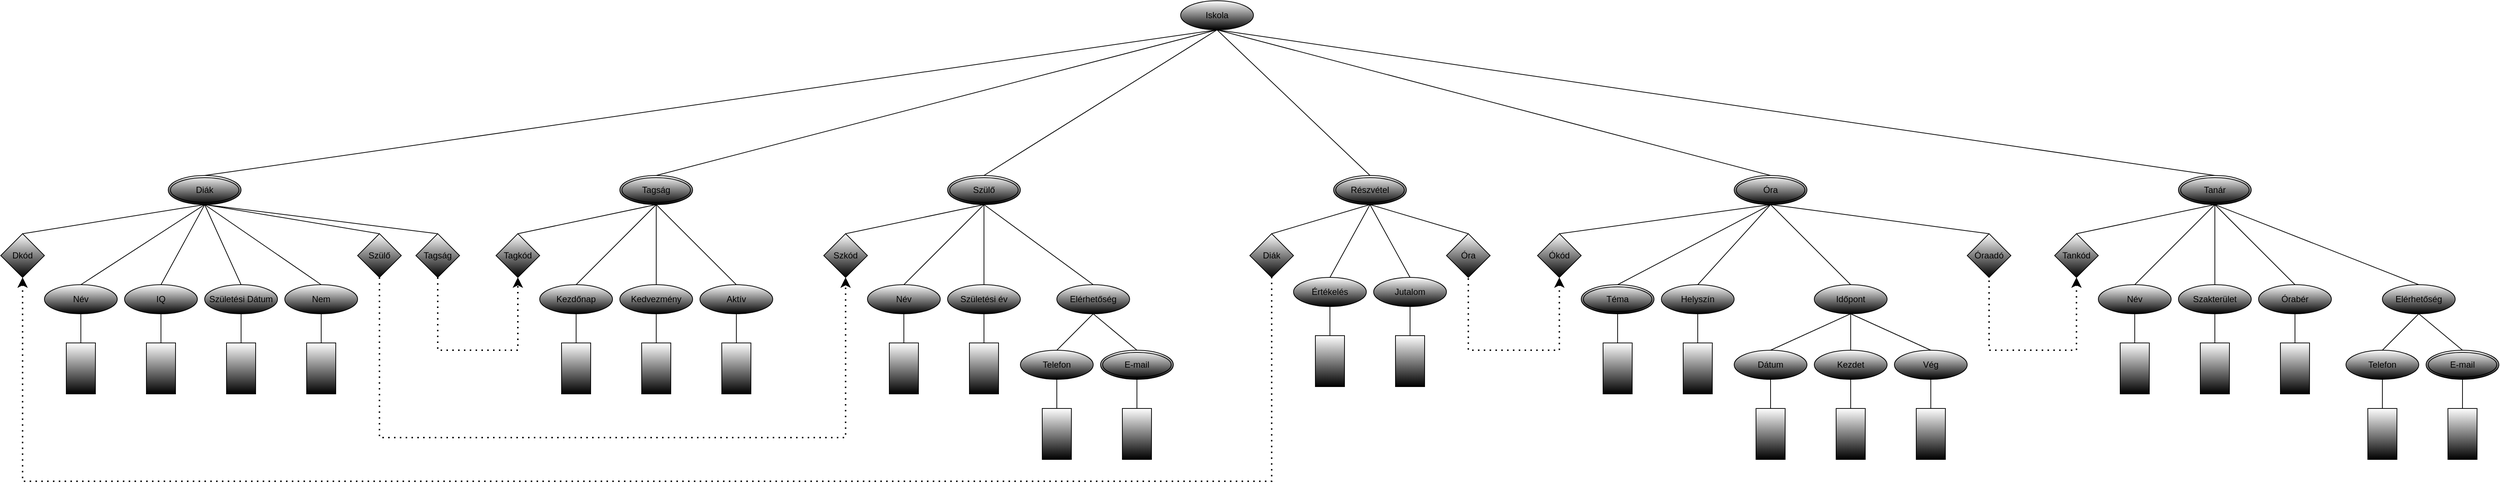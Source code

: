 <mxfile version="24.8.0">
  <diagram name="1 oldal" id="LOsvQQ3vu5w56aW4SLAj">
    <mxGraphModel dx="2209" dy="997" grid="0" gridSize="10" guides="1" tooltips="1" connect="1" arrows="1" fold="1" page="0" pageScale="1" pageWidth="827" pageHeight="1169" math="0" shadow="0">
      <root>
        <mxCell id="0" />
        <mxCell id="1" parent="0" />
        <mxCell id="F5IBupBWkuk1-KCkkSif-1" value="Iskola" style="ellipse;whiteSpace=wrap;html=1;align=center;gradientColor=default;" parent="1" vertex="1">
          <mxGeometry x="710" y="-80" width="100" height="40" as="geometry" />
        </mxCell>
        <mxCell id="F5IBupBWkuk1-KCkkSif-3" value="Diák" style="ellipse;shape=doubleEllipse;margin=3;whiteSpace=wrap;html=1;align=center;gradientColor=default;" parent="1" vertex="1">
          <mxGeometry x="-680" y="160" width="100" height="40" as="geometry" />
        </mxCell>
        <mxCell id="F5IBupBWkuk1-KCkkSif-4" value="Tagság" style="ellipse;shape=doubleEllipse;margin=3;whiteSpace=wrap;html=1;align=center;gradientColor=default;" parent="1" vertex="1">
          <mxGeometry x="-60" y="160" width="100" height="40" as="geometry" />
        </mxCell>
        <mxCell id="F5IBupBWkuk1-KCkkSif-9" value="Dkód" style="shape=rhombus;perimeter=rhombusPerimeter;whiteSpace=wrap;html=1;align=center;gradientColor=default;" parent="1" vertex="1">
          <mxGeometry x="-910" y="240" width="60" height="60" as="geometry" />
        </mxCell>
        <mxCell id="F5IBupBWkuk1-KCkkSif-10" value="Szülő" style="shape=rhombus;perimeter=rhombusPerimeter;whiteSpace=wrap;html=1;align=center;gradientColor=default;" parent="1" vertex="1">
          <mxGeometry x="-420" y="240" width="60" height="60" as="geometry" />
        </mxCell>
        <mxCell id="F5IBupBWkuk1-KCkkSif-11" value="Tagság" style="shape=rhombus;perimeter=rhombusPerimeter;whiteSpace=wrap;html=1;align=center;gradientColor=default;" parent="1" vertex="1">
          <mxGeometry x="-340" y="240" width="60" height="60" as="geometry" />
        </mxCell>
        <mxCell id="F5IBupBWkuk1-KCkkSif-12" value="Név" style="ellipse;whiteSpace=wrap;html=1;align=center;gradientColor=default;" parent="1" vertex="1">
          <mxGeometry x="-850" y="310" width="100" height="40" as="geometry" />
        </mxCell>
        <mxCell id="F5IBupBWkuk1-KCkkSif-13" value="IQ" style="ellipse;whiteSpace=wrap;html=1;align=center;gradientColor=default;" parent="1" vertex="1">
          <mxGeometry x="-740" y="310" width="100" height="40" as="geometry" />
        </mxCell>
        <mxCell id="F5IBupBWkuk1-KCkkSif-14" value="Születési Dátum" style="ellipse;whiteSpace=wrap;html=1;align=center;gradientColor=default;" parent="1" vertex="1">
          <mxGeometry x="-630" y="310" width="100" height="40" as="geometry" />
        </mxCell>
        <mxCell id="F5IBupBWkuk1-KCkkSif-15" value="Nem" style="ellipse;whiteSpace=wrap;html=1;align=center;gradientColor=default;" parent="1" vertex="1">
          <mxGeometry x="-520" y="310" width="100" height="40" as="geometry" />
        </mxCell>
        <mxCell id="F5IBupBWkuk1-KCkkSif-16" value="" style="rounded=0;whiteSpace=wrap;html=1;gradientColor=default;" parent="1" vertex="1">
          <mxGeometry x="-820" y="390" width="40" height="70" as="geometry" />
        </mxCell>
        <mxCell id="F5IBupBWkuk1-KCkkSif-17" value="" style="rounded=0;whiteSpace=wrap;html=1;gradientColor=default;" parent="1" vertex="1">
          <mxGeometry x="-710" y="390" width="40" height="70" as="geometry" />
        </mxCell>
        <mxCell id="F5IBupBWkuk1-KCkkSif-18" value="" style="rounded=0;whiteSpace=wrap;html=1;gradientColor=default;" parent="1" vertex="1">
          <mxGeometry x="-600" y="390" width="40" height="70" as="geometry" />
        </mxCell>
        <mxCell id="F5IBupBWkuk1-KCkkSif-19" value="" style="rounded=0;whiteSpace=wrap;html=1;gradientColor=default;" parent="1" vertex="1">
          <mxGeometry x="-490" y="390" width="40" height="70" as="geometry" />
        </mxCell>
        <mxCell id="F5IBupBWkuk1-KCkkSif-20" value="" style="endArrow=none;html=1;rounded=0;fontSize=12;startSize=8;endSize=8;curved=1;entryX=0.5;entryY=0;entryDx=0;entryDy=0;exitX=0.5;exitY=1;exitDx=0;exitDy=0;" parent="1" source="F5IBupBWkuk1-KCkkSif-3" target="F5IBupBWkuk1-KCkkSif-9" edge="1">
          <mxGeometry width="50" height="50" relative="1" as="geometry">
            <mxPoint x="-550" y="280" as="sourcePoint" />
            <mxPoint x="-500" y="230" as="targetPoint" />
          </mxGeometry>
        </mxCell>
        <mxCell id="F5IBupBWkuk1-KCkkSif-21" value="" style="endArrow=none;html=1;rounded=0;fontSize=12;startSize=8;endSize=8;curved=1;entryX=0.5;entryY=1;entryDx=0;entryDy=0;exitX=0.5;exitY=0;exitDx=0;exitDy=0;" parent="1" source="F5IBupBWkuk1-KCkkSif-12" target="F5IBupBWkuk1-KCkkSif-3" edge="1">
          <mxGeometry width="50" height="50" relative="1" as="geometry">
            <mxPoint x="-590" y="270" as="sourcePoint" />
            <mxPoint x="-540" y="220" as="targetPoint" />
          </mxGeometry>
        </mxCell>
        <mxCell id="F5IBupBWkuk1-KCkkSif-22" value="" style="endArrow=none;html=1;rounded=0;fontSize=12;startSize=8;endSize=8;curved=1;entryX=0.5;entryY=1;entryDx=0;entryDy=0;exitX=0.5;exitY=0;exitDx=0;exitDy=0;" parent="1" source="F5IBupBWkuk1-KCkkSif-13" target="F5IBupBWkuk1-KCkkSif-3" edge="1">
          <mxGeometry width="50" height="50" relative="1" as="geometry">
            <mxPoint x="-590" y="270" as="sourcePoint" />
            <mxPoint x="-540" y="220" as="targetPoint" />
          </mxGeometry>
        </mxCell>
        <mxCell id="F5IBupBWkuk1-KCkkSif-23" value="" style="endArrow=none;html=1;rounded=0;fontSize=12;startSize=8;endSize=8;curved=1;exitX=0.5;exitY=0;exitDx=0;exitDy=0;entryX=0.5;entryY=1;entryDx=0;entryDy=0;" parent="1" source="F5IBupBWkuk1-KCkkSif-14" target="F5IBupBWkuk1-KCkkSif-3" edge="1">
          <mxGeometry width="50" height="50" relative="1" as="geometry">
            <mxPoint x="-590" y="270" as="sourcePoint" />
            <mxPoint x="-640" y="200" as="targetPoint" />
          </mxGeometry>
        </mxCell>
        <mxCell id="F5IBupBWkuk1-KCkkSif-24" value="" style="endArrow=none;html=1;rounded=0;fontSize=12;startSize=8;endSize=8;curved=1;exitX=0.5;exitY=0;exitDx=0;exitDy=0;entryX=0.5;entryY=1;entryDx=0;entryDy=0;" parent="1" source="F5IBupBWkuk1-KCkkSif-15" target="F5IBupBWkuk1-KCkkSif-3" edge="1">
          <mxGeometry width="50" height="50" relative="1" as="geometry">
            <mxPoint x="-590" y="270" as="sourcePoint" />
            <mxPoint x="-640" y="200" as="targetPoint" />
          </mxGeometry>
        </mxCell>
        <mxCell id="F5IBupBWkuk1-KCkkSif-25" value="" style="endArrow=none;html=1;rounded=0;fontSize=12;startSize=8;endSize=8;curved=1;exitX=0.5;exitY=0;exitDx=0;exitDy=0;entryX=0.5;entryY=1;entryDx=0;entryDy=0;" parent="1" source="F5IBupBWkuk1-KCkkSif-10" target="F5IBupBWkuk1-KCkkSif-3" edge="1">
          <mxGeometry width="50" height="50" relative="1" as="geometry">
            <mxPoint x="-590" y="270" as="sourcePoint" />
            <mxPoint x="-640" y="200" as="targetPoint" />
          </mxGeometry>
        </mxCell>
        <mxCell id="F5IBupBWkuk1-KCkkSif-26" value="" style="endArrow=none;html=1;rounded=0;fontSize=12;startSize=8;endSize=8;curved=1;exitX=0.5;exitY=0;exitDx=0;exitDy=0;entryX=0.5;entryY=1;entryDx=0;entryDy=0;" parent="1" source="F5IBupBWkuk1-KCkkSif-11" target="F5IBupBWkuk1-KCkkSif-3" edge="1">
          <mxGeometry width="50" height="50" relative="1" as="geometry">
            <mxPoint x="-590" y="270" as="sourcePoint" />
            <mxPoint x="-640" y="200" as="targetPoint" />
          </mxGeometry>
        </mxCell>
        <mxCell id="F5IBupBWkuk1-KCkkSif-27" value="" style="endArrow=none;html=1;rounded=0;fontSize=12;startSize=8;endSize=8;curved=1;entryX=0.5;entryY=1;entryDx=0;entryDy=0;exitX=0.5;exitY=0;exitDx=0;exitDy=0;" parent="1" source="F5IBupBWkuk1-KCkkSif-16" target="F5IBupBWkuk1-KCkkSif-12" edge="1">
          <mxGeometry width="50" height="50" relative="1" as="geometry">
            <mxPoint x="-660" y="320" as="sourcePoint" />
            <mxPoint x="-610" y="270" as="targetPoint" />
          </mxGeometry>
        </mxCell>
        <mxCell id="F5IBupBWkuk1-KCkkSif-28" value="" style="endArrow=none;html=1;rounded=0;fontSize=12;startSize=8;endSize=8;curved=1;entryX=0.5;entryY=1;entryDx=0;entryDy=0;exitX=0.5;exitY=0;exitDx=0;exitDy=0;" parent="1" source="F5IBupBWkuk1-KCkkSif-17" target="F5IBupBWkuk1-KCkkSif-13" edge="1">
          <mxGeometry width="50" height="50" relative="1" as="geometry">
            <mxPoint x="-660" y="320" as="sourcePoint" />
            <mxPoint x="-610" y="270" as="targetPoint" />
          </mxGeometry>
        </mxCell>
        <mxCell id="F5IBupBWkuk1-KCkkSif-29" value="" style="endArrow=none;html=1;rounded=0;fontSize=12;startSize=8;endSize=8;curved=1;exitX=0.5;exitY=1;exitDx=0;exitDy=0;entryX=0.5;entryY=0;entryDx=0;entryDy=0;" parent="1" source="F5IBupBWkuk1-KCkkSif-14" target="F5IBupBWkuk1-KCkkSif-18" edge="1">
          <mxGeometry width="50" height="50" relative="1" as="geometry">
            <mxPoint x="-660" y="320" as="sourcePoint" />
            <mxPoint x="-610" y="270" as="targetPoint" />
          </mxGeometry>
        </mxCell>
        <mxCell id="F5IBupBWkuk1-KCkkSif-30" value="" style="endArrow=none;html=1;rounded=0;fontSize=12;startSize=8;endSize=8;curved=1;entryX=0.5;entryY=1;entryDx=0;entryDy=0;exitX=0.5;exitY=0;exitDx=0;exitDy=0;" parent="1" source="F5IBupBWkuk1-KCkkSif-19" target="F5IBupBWkuk1-KCkkSif-15" edge="1">
          <mxGeometry width="50" height="50" relative="1" as="geometry">
            <mxPoint x="-660" y="320" as="sourcePoint" />
            <mxPoint x="-610" y="270" as="targetPoint" />
          </mxGeometry>
        </mxCell>
        <mxCell id="F5IBupBWkuk1-KCkkSif-31" value="" style="endArrow=none;html=1;rounded=0;fontSize=12;startSize=8;endSize=8;curved=1;entryX=0.5;entryY=0;entryDx=0;entryDy=0;exitX=0.5;exitY=1;exitDx=0;exitDy=0;" parent="1" source="F5IBupBWkuk1-KCkkSif-1" target="F5IBupBWkuk1-KCkkSif-3" edge="1">
          <mxGeometry width="50" height="50" relative="1" as="geometry">
            <mxPoint x="-90" y="190" as="sourcePoint" />
            <mxPoint x="-40" y="140" as="targetPoint" />
          </mxGeometry>
        </mxCell>
        <mxCell id="F5IBupBWkuk1-KCkkSif-32" value="" style="endArrow=none;html=1;rounded=0;fontSize=12;startSize=8;endSize=8;curved=1;entryX=0.5;entryY=0;entryDx=0;entryDy=0;exitX=0.5;exitY=1;exitDx=0;exitDy=0;" parent="1" source="F5IBupBWkuk1-KCkkSif-1" target="F5IBupBWkuk1-KCkkSif-4" edge="1">
          <mxGeometry width="50" height="50" relative="1" as="geometry">
            <mxPoint x="230" y="120" as="sourcePoint" />
            <mxPoint x="280" y="70" as="targetPoint" />
          </mxGeometry>
        </mxCell>
        <mxCell id="F5IBupBWkuk1-KCkkSif-33" value="" style="endArrow=none;html=1;rounded=0;fontSize=12;startSize=8;endSize=8;curved=1;entryX=0.5;entryY=1;entryDx=0;entryDy=0;exitX=0.5;exitY=0;exitDx=0;exitDy=0;" parent="1" source="F5IBupBWkuk1-KCkkSif-56" target="F5IBupBWkuk1-KCkkSif-1" edge="1">
          <mxGeometry width="50" height="50" relative="1" as="geometry">
            <mxPoint x="450" y="110" as="sourcePoint" />
            <mxPoint x="390" y="30" as="targetPoint" />
          </mxGeometry>
        </mxCell>
        <mxCell id="F5IBupBWkuk1-KCkkSif-34" value="" style="endArrow=none;html=1;rounded=0;fontSize=12;startSize=8;endSize=8;curved=1;entryX=0.5;entryY=1;entryDx=0;entryDy=0;exitX=0.5;exitY=0;exitDx=0;exitDy=0;" parent="1" source="F5IBupBWkuk1-KCkkSif-81" target="F5IBupBWkuk1-KCkkSif-1" edge="1">
          <mxGeometry width="50" height="50" relative="1" as="geometry">
            <mxPoint x="860.0" as="sourcePoint" />
            <mxPoint x="390" y="30" as="targetPoint" />
          </mxGeometry>
        </mxCell>
        <mxCell id="F5IBupBWkuk1-KCkkSif-35" value="" style="endArrow=none;html=1;rounded=0;fontSize=12;startSize=8;endSize=8;curved=1;entryX=0.5;entryY=1;entryDx=0;entryDy=0;exitX=0.5;exitY=0;exitDx=0;exitDy=0;" parent="1" source="F5IBupBWkuk1-KCkkSif-99" target="F5IBupBWkuk1-KCkkSif-1" edge="1">
          <mxGeometry width="50" height="50" relative="1" as="geometry">
            <mxPoint x="1010" y="40" as="sourcePoint" />
            <mxPoint x="390" y="30" as="targetPoint" />
          </mxGeometry>
        </mxCell>
        <mxCell id="F5IBupBWkuk1-KCkkSif-36" value="" style="endArrow=none;html=1;rounded=0;fontSize=12;startSize=8;endSize=8;curved=1;exitX=0.5;exitY=0;exitDx=0;exitDy=0;entryX=0.5;entryY=1;entryDx=0;entryDy=0;" parent="1" source="F5IBupBWkuk1-KCkkSif-129" target="F5IBupBWkuk1-KCkkSif-1" edge="1">
          <mxGeometry width="50" height="50" relative="1" as="geometry">
            <mxPoint x="2040" y="50" as="sourcePoint" />
            <mxPoint x="250" y="30" as="targetPoint" />
          </mxGeometry>
        </mxCell>
        <mxCell id="F5IBupBWkuk1-KCkkSif-37" value="Tagkód" style="shape=rhombus;perimeter=rhombusPerimeter;whiteSpace=wrap;html=1;align=center;gradientColor=default;" parent="1" vertex="1">
          <mxGeometry x="-230" y="240" width="60" height="60" as="geometry" />
        </mxCell>
        <mxCell id="F5IBupBWkuk1-KCkkSif-39" value="Kezdőnap" style="ellipse;whiteSpace=wrap;html=1;align=center;gradientColor=default;" parent="1" vertex="1">
          <mxGeometry x="-170" y="310" width="100" height="40" as="geometry" />
        </mxCell>
        <mxCell id="F5IBupBWkuk1-KCkkSif-40" value="Kedvezmény" style="ellipse;whiteSpace=wrap;html=1;align=center;gradientColor=default;" parent="1" vertex="1">
          <mxGeometry x="-60" y="310" width="100" height="40" as="geometry" />
        </mxCell>
        <mxCell id="F5IBupBWkuk1-KCkkSif-41" value="Aktív" style="ellipse;whiteSpace=wrap;html=1;align=center;gradientColor=default;" parent="1" vertex="1">
          <mxGeometry x="50" y="310" width="100" height="40" as="geometry" />
        </mxCell>
        <mxCell id="F5IBupBWkuk1-KCkkSif-43" value="" style="rounded=0;whiteSpace=wrap;html=1;gradientColor=default;" parent="1" vertex="1">
          <mxGeometry x="-140" y="390" width="40" height="70" as="geometry" />
        </mxCell>
        <mxCell id="F5IBupBWkuk1-KCkkSif-44" value="" style="rounded=0;whiteSpace=wrap;html=1;gradientColor=default;" parent="1" vertex="1">
          <mxGeometry x="-30" y="390" width="40" height="70" as="geometry" />
        </mxCell>
        <mxCell id="F5IBupBWkuk1-KCkkSif-45" value="" style="rounded=0;whiteSpace=wrap;html=1;gradientColor=default;" parent="1" vertex="1">
          <mxGeometry x="80" y="390" width="40" height="70" as="geometry" />
        </mxCell>
        <mxCell id="F5IBupBWkuk1-KCkkSif-47" value="" style="endArrow=none;html=1;rounded=0;fontSize=12;startSize=8;endSize=8;curved=1;entryX=0.5;entryY=1;entryDx=0;entryDy=0;exitX=0.5;exitY=0;exitDx=0;exitDy=0;" parent="1" source="F5IBupBWkuk1-KCkkSif-43" target="F5IBupBWkuk1-KCkkSif-39" edge="1">
          <mxGeometry width="50" height="50" relative="1" as="geometry">
            <mxPoint x="20" y="320" as="sourcePoint" />
            <mxPoint x="70" y="270" as="targetPoint" />
          </mxGeometry>
        </mxCell>
        <mxCell id="F5IBupBWkuk1-KCkkSif-48" value="" style="endArrow=none;html=1;rounded=0;fontSize=12;startSize=8;endSize=8;curved=1;entryX=0.5;entryY=1;entryDx=0;entryDy=0;exitX=0.5;exitY=0;exitDx=0;exitDy=0;" parent="1" source="F5IBupBWkuk1-KCkkSif-44" target="F5IBupBWkuk1-KCkkSif-40" edge="1">
          <mxGeometry width="50" height="50" relative="1" as="geometry">
            <mxPoint x="20" y="320" as="sourcePoint" />
            <mxPoint x="70" y="270" as="targetPoint" />
          </mxGeometry>
        </mxCell>
        <mxCell id="F5IBupBWkuk1-KCkkSif-49" value="" style="endArrow=none;html=1;rounded=0;fontSize=12;startSize=8;endSize=8;curved=1;exitX=0.5;exitY=1;exitDx=0;exitDy=0;entryX=0.5;entryY=0;entryDx=0;entryDy=0;" parent="1" source="F5IBupBWkuk1-KCkkSif-41" target="F5IBupBWkuk1-KCkkSif-45" edge="1">
          <mxGeometry width="50" height="50" relative="1" as="geometry">
            <mxPoint x="20" y="320" as="sourcePoint" />
            <mxPoint x="70" y="270" as="targetPoint" />
          </mxGeometry>
        </mxCell>
        <mxCell id="F5IBupBWkuk1-KCkkSif-51" value="" style="endArrow=none;html=1;rounded=0;fontSize=12;startSize=8;endSize=8;curved=1;entryX=0.5;entryY=0;entryDx=0;entryDy=0;exitX=0.5;exitY=1;exitDx=0;exitDy=0;" parent="1" source="F5IBupBWkuk1-KCkkSif-4" target="F5IBupBWkuk1-KCkkSif-37" edge="1">
          <mxGeometry width="50" height="50" relative="1" as="geometry">
            <mxPoint x="-165" y="290" as="sourcePoint" />
            <mxPoint x="-115" y="240" as="targetPoint" />
          </mxGeometry>
        </mxCell>
        <mxCell id="F5IBupBWkuk1-KCkkSif-52" value="" style="endArrow=none;html=1;rounded=0;fontSize=12;startSize=8;endSize=8;curved=1;entryX=0.5;entryY=1;entryDx=0;entryDy=0;exitX=0.5;exitY=0;exitDx=0;exitDy=0;" parent="1" source="F5IBupBWkuk1-KCkkSif-39" target="F5IBupBWkuk1-KCkkSif-4" edge="1">
          <mxGeometry width="50" height="50" relative="1" as="geometry">
            <mxPoint x="-165" y="290" as="sourcePoint" />
            <mxPoint x="-115" y="240" as="targetPoint" />
          </mxGeometry>
        </mxCell>
        <mxCell id="F5IBupBWkuk1-KCkkSif-53" value="" style="endArrow=none;html=1;rounded=0;fontSize=12;startSize=8;endSize=8;curved=1;entryX=0.5;entryY=1;entryDx=0;entryDy=0;exitX=0.5;exitY=0;exitDx=0;exitDy=0;" parent="1" source="F5IBupBWkuk1-KCkkSif-40" target="F5IBupBWkuk1-KCkkSif-4" edge="1">
          <mxGeometry width="50" height="50" relative="1" as="geometry">
            <mxPoint x="-165" y="290" as="sourcePoint" />
            <mxPoint x="-115" y="240" as="targetPoint" />
          </mxGeometry>
        </mxCell>
        <mxCell id="F5IBupBWkuk1-KCkkSif-54" value="" style="endArrow=none;html=1;rounded=0;fontSize=12;startSize=8;endSize=8;curved=1;entryX=0.5;entryY=1;entryDx=0;entryDy=0;exitX=0.5;exitY=0;exitDx=0;exitDy=0;" parent="1" source="F5IBupBWkuk1-KCkkSif-41" target="F5IBupBWkuk1-KCkkSif-4" edge="1">
          <mxGeometry width="50" height="50" relative="1" as="geometry">
            <mxPoint x="-165" y="290" as="sourcePoint" />
            <mxPoint x="-115" y="240" as="targetPoint" />
          </mxGeometry>
        </mxCell>
        <mxCell id="F5IBupBWkuk1-KCkkSif-55" value="" style="endArrow=classic;dashed=1;html=1;dashPattern=1 3;strokeWidth=2;rounded=0;fontSize=12;startSize=8;endSize=8;exitX=0.5;exitY=1;exitDx=0;exitDy=0;entryX=0.5;entryY=1;entryDx=0;entryDy=0;edgeStyle=elbowEdgeStyle;elbow=vertical;endFill=1;" parent="1" source="F5IBupBWkuk1-KCkkSif-11" target="F5IBupBWkuk1-KCkkSif-37" edge="1">
          <mxGeometry width="50" height="50" relative="1" as="geometry">
            <mxPoint x="-270" y="310" as="sourcePoint" />
            <mxPoint x="-220" y="260" as="targetPoint" />
            <Array as="points">
              <mxPoint x="-250" y="400" />
            </Array>
          </mxGeometry>
        </mxCell>
        <mxCell id="F5IBupBWkuk1-KCkkSif-56" value="Szülő" style="ellipse;shape=doubleEllipse;margin=3;whiteSpace=wrap;html=1;align=center;gradientColor=default;" parent="1" vertex="1">
          <mxGeometry x="390" y="160" width="100" height="40" as="geometry" />
        </mxCell>
        <mxCell id="F5IBupBWkuk1-KCkkSif-57" value="Szkód" style="shape=rhombus;perimeter=rhombusPerimeter;whiteSpace=wrap;html=1;align=center;gradientColor=default;" parent="1" vertex="1">
          <mxGeometry x="220" y="240" width="60" height="60" as="geometry" />
        </mxCell>
        <mxCell id="F5IBupBWkuk1-KCkkSif-58" value="Név" style="ellipse;whiteSpace=wrap;html=1;align=center;gradientColor=default;" parent="1" vertex="1">
          <mxGeometry x="280" y="310" width="100" height="40" as="geometry" />
        </mxCell>
        <mxCell id="F5IBupBWkuk1-KCkkSif-59" value="Születési év" style="ellipse;whiteSpace=wrap;html=1;align=center;gradientColor=default;" parent="1" vertex="1">
          <mxGeometry x="390" y="310" width="100" height="40" as="geometry" />
        </mxCell>
        <mxCell id="F5IBupBWkuk1-KCkkSif-60" value="Elérhetőség" style="ellipse;whiteSpace=wrap;html=1;align=center;gradientColor=default;" parent="1" vertex="1">
          <mxGeometry x="540" y="310" width="100" height="40" as="geometry" />
        </mxCell>
        <mxCell id="F5IBupBWkuk1-KCkkSif-61" value="" style="rounded=0;whiteSpace=wrap;html=1;gradientColor=default;" parent="1" vertex="1">
          <mxGeometry x="310" y="390" width="40" height="70" as="geometry" />
        </mxCell>
        <mxCell id="F5IBupBWkuk1-KCkkSif-62" value="" style="rounded=0;whiteSpace=wrap;html=1;gradientColor=default;" parent="1" vertex="1">
          <mxGeometry x="420" y="390" width="40" height="70" as="geometry" />
        </mxCell>
        <mxCell id="F5IBupBWkuk1-KCkkSif-64" value="" style="endArrow=none;html=1;rounded=0;fontSize=12;startSize=8;endSize=8;curved=1;entryX=0.5;entryY=1;entryDx=0;entryDy=0;exitX=0.5;exitY=0;exitDx=0;exitDy=0;" parent="1" source="F5IBupBWkuk1-KCkkSif-61" target="F5IBupBWkuk1-KCkkSif-58" edge="1">
          <mxGeometry width="50" height="50" relative="1" as="geometry">
            <mxPoint x="470" y="320" as="sourcePoint" />
            <mxPoint x="520" y="270" as="targetPoint" />
          </mxGeometry>
        </mxCell>
        <mxCell id="F5IBupBWkuk1-KCkkSif-65" value="" style="endArrow=none;html=1;rounded=0;fontSize=12;startSize=8;endSize=8;curved=1;entryX=0.5;entryY=1;entryDx=0;entryDy=0;exitX=0.5;exitY=0;exitDx=0;exitDy=0;" parent="1" source="F5IBupBWkuk1-KCkkSif-62" target="F5IBupBWkuk1-KCkkSif-59" edge="1">
          <mxGeometry width="50" height="50" relative="1" as="geometry">
            <mxPoint x="470" y="320" as="sourcePoint" />
            <mxPoint x="520" y="270" as="targetPoint" />
          </mxGeometry>
        </mxCell>
        <mxCell id="F5IBupBWkuk1-KCkkSif-66" value="" style="endArrow=none;html=1;rounded=0;fontSize=12;startSize=8;endSize=8;curved=1;exitX=0.5;exitY=1;exitDx=0;exitDy=0;entryX=0.5;entryY=0;entryDx=0;entryDy=0;" parent="1" source="F5IBupBWkuk1-KCkkSif-60" target="F5IBupBWkuk1-KCkkSif-121" edge="1">
          <mxGeometry width="50" height="50" relative="1" as="geometry">
            <mxPoint x="470" y="320" as="sourcePoint" />
            <mxPoint x="650" y="400" as="targetPoint" />
          </mxGeometry>
        </mxCell>
        <mxCell id="F5IBupBWkuk1-KCkkSif-67" value="" style="endArrow=none;html=1;rounded=0;fontSize=12;startSize=8;endSize=8;curved=1;entryX=0.5;entryY=0;entryDx=0;entryDy=0;exitX=0.5;exitY=1;exitDx=0;exitDy=0;" parent="1" source="F5IBupBWkuk1-KCkkSif-56" target="F5IBupBWkuk1-KCkkSif-57" edge="1">
          <mxGeometry width="50" height="50" relative="1" as="geometry">
            <mxPoint x="285" y="290" as="sourcePoint" />
            <mxPoint x="335" y="240" as="targetPoint" />
          </mxGeometry>
        </mxCell>
        <mxCell id="F5IBupBWkuk1-KCkkSif-68" value="" style="endArrow=none;html=1;rounded=0;fontSize=12;startSize=8;endSize=8;curved=1;entryX=0.5;entryY=1;entryDx=0;entryDy=0;exitX=0.5;exitY=0;exitDx=0;exitDy=0;" parent="1" source="F5IBupBWkuk1-KCkkSif-58" target="F5IBupBWkuk1-KCkkSif-56" edge="1">
          <mxGeometry width="50" height="50" relative="1" as="geometry">
            <mxPoint x="285" y="290" as="sourcePoint" />
            <mxPoint x="335" y="240" as="targetPoint" />
          </mxGeometry>
        </mxCell>
        <mxCell id="F5IBupBWkuk1-KCkkSif-69" value="" style="endArrow=none;html=1;rounded=0;fontSize=12;startSize=8;endSize=8;curved=1;entryX=0.5;entryY=1;entryDx=0;entryDy=0;exitX=0.5;exitY=0;exitDx=0;exitDy=0;" parent="1" source="F5IBupBWkuk1-KCkkSif-59" target="F5IBupBWkuk1-KCkkSif-56" edge="1">
          <mxGeometry width="50" height="50" relative="1" as="geometry">
            <mxPoint x="285" y="290" as="sourcePoint" />
            <mxPoint x="335" y="240" as="targetPoint" />
          </mxGeometry>
        </mxCell>
        <mxCell id="F5IBupBWkuk1-KCkkSif-70" value="" style="endArrow=none;html=1;rounded=0;fontSize=12;startSize=8;endSize=8;curved=1;entryX=0.5;entryY=1;entryDx=0;entryDy=0;exitX=0.5;exitY=0;exitDx=0;exitDy=0;" parent="1" source="F5IBupBWkuk1-KCkkSif-60" target="F5IBupBWkuk1-KCkkSif-56" edge="1">
          <mxGeometry width="50" height="50" relative="1" as="geometry">
            <mxPoint x="285" y="290" as="sourcePoint" />
            <mxPoint x="335" y="240" as="targetPoint" />
          </mxGeometry>
        </mxCell>
        <mxCell id="F5IBupBWkuk1-KCkkSif-73" value="" style="endArrow=none;html=1;rounded=0;fontSize=12;startSize=8;endSize=8;curved=1;entryX=0.5;entryY=1;entryDx=0;entryDy=0;exitX=0.5;exitY=0;exitDx=0;exitDy=0;" parent="1" source="F5IBupBWkuk1-KCkkSif-74" target="F5IBupBWkuk1-KCkkSif-60" edge="1">
          <mxGeometry width="50" height="50" relative="1" as="geometry">
            <mxPoint x="530" y="405" as="sourcePoint" />
            <mxPoint x="490" y="300" as="targetPoint" />
          </mxGeometry>
        </mxCell>
        <mxCell id="F5IBupBWkuk1-KCkkSif-74" value="Telefon" style="ellipse;whiteSpace=wrap;html=1;align=center;gradientColor=default;" parent="1" vertex="1">
          <mxGeometry x="490" y="400" width="100" height="40" as="geometry" />
        </mxCell>
        <mxCell id="F5IBupBWkuk1-KCkkSif-76" value="" style="rounded=0;whiteSpace=wrap;html=1;gradientColor=default;" parent="1" vertex="1">
          <mxGeometry x="520" y="480" width="40" height="70" as="geometry" />
        </mxCell>
        <mxCell id="F5IBupBWkuk1-KCkkSif-77" value="" style="rounded=0;whiteSpace=wrap;html=1;gradientColor=default;" parent="1" vertex="1">
          <mxGeometry x="630" y="480" width="40" height="70" as="geometry" />
        </mxCell>
        <mxCell id="F5IBupBWkuk1-KCkkSif-78" value="" style="endArrow=none;html=1;rounded=0;fontSize=12;startSize=8;endSize=8;curved=1;entryX=0.5;entryY=1;entryDx=0;entryDy=0;exitX=0.5;exitY=0;exitDx=0;exitDy=0;" parent="1" source="F5IBupBWkuk1-KCkkSif-76" target="F5IBupBWkuk1-KCkkSif-74" edge="1">
          <mxGeometry width="50" height="50" relative="1" as="geometry">
            <mxPoint x="680" y="410" as="sourcePoint" />
            <mxPoint x="730" y="360" as="targetPoint" />
          </mxGeometry>
        </mxCell>
        <mxCell id="F5IBupBWkuk1-KCkkSif-79" value="" style="endArrow=none;html=1;rounded=0;fontSize=12;startSize=8;endSize=8;curved=1;entryX=0.5;entryY=1;entryDx=0;entryDy=0;exitX=0.5;exitY=0;exitDx=0;exitDy=0;" parent="1" source="F5IBupBWkuk1-KCkkSif-77" target="F5IBupBWkuk1-KCkkSif-121" edge="1">
          <mxGeometry width="50" height="50" relative="1" as="geometry">
            <mxPoint x="680" y="410" as="sourcePoint" />
            <mxPoint x="650" y="440" as="targetPoint" />
          </mxGeometry>
        </mxCell>
        <mxCell id="F5IBupBWkuk1-KCkkSif-80" value="" style="endArrow=classic;dashed=1;html=1;dashPattern=1 3;strokeWidth=2;rounded=0;fontSize=12;startSize=8;endSize=8;entryX=0.5;entryY=1;entryDx=0;entryDy=0;exitX=0.5;exitY=1;exitDx=0;exitDy=0;edgeStyle=elbowEdgeStyle;elbow=vertical;endFill=1;" parent="1" source="F5IBupBWkuk1-KCkkSif-10" target="F5IBupBWkuk1-KCkkSif-57" edge="1">
          <mxGeometry width="50" height="50" relative="1" as="geometry">
            <mxPoint x="-70" y="350" as="sourcePoint" />
            <mxPoint x="-20" y="300" as="targetPoint" />
            <Array as="points">
              <mxPoint x="-70" y="520" />
            </Array>
          </mxGeometry>
        </mxCell>
        <mxCell id="F5IBupBWkuk1-KCkkSif-81" value="Részvétel" style="ellipse;shape=doubleEllipse;margin=3;whiteSpace=wrap;html=1;align=center;gradientColor=default;" parent="1" vertex="1">
          <mxGeometry x="920" y="160" width="100" height="40" as="geometry" />
        </mxCell>
        <mxCell id="F5IBupBWkuk1-KCkkSif-82" value="Diák" style="shape=rhombus;perimeter=rhombusPerimeter;whiteSpace=wrap;html=1;align=center;gradientColor=default;" parent="1" vertex="1">
          <mxGeometry x="805" y="240" width="60" height="60" as="geometry" />
        </mxCell>
        <mxCell id="F5IBupBWkuk1-KCkkSif-83" value="Értékelés" style="ellipse;whiteSpace=wrap;html=1;align=center;gradientColor=default;" parent="1" vertex="1">
          <mxGeometry x="865" y="300" width="100" height="40" as="geometry" />
        </mxCell>
        <mxCell id="F5IBupBWkuk1-KCkkSif-84" value="Jutalom" style="ellipse;whiteSpace=wrap;html=1;align=center;gradientColor=default;" parent="1" vertex="1">
          <mxGeometry x="975" y="300" width="100" height="40" as="geometry" />
        </mxCell>
        <mxCell id="F5IBupBWkuk1-KCkkSif-86" value="" style="rounded=0;whiteSpace=wrap;html=1;gradientColor=default;" parent="1" vertex="1">
          <mxGeometry x="895" y="380" width="40" height="70" as="geometry" />
        </mxCell>
        <mxCell id="F5IBupBWkuk1-KCkkSif-87" value="" style="rounded=0;whiteSpace=wrap;html=1;gradientColor=default;" parent="1" vertex="1">
          <mxGeometry x="1005" y="380" width="40" height="70" as="geometry" />
        </mxCell>
        <mxCell id="F5IBupBWkuk1-KCkkSif-89" value="" style="endArrow=none;html=1;rounded=0;fontSize=12;startSize=8;endSize=8;curved=1;entryX=0.5;entryY=1;entryDx=0;entryDy=0;exitX=0.5;exitY=0;exitDx=0;exitDy=0;" parent="1" source="F5IBupBWkuk1-KCkkSif-86" target="F5IBupBWkuk1-KCkkSif-83" edge="1">
          <mxGeometry width="50" height="50" relative="1" as="geometry">
            <mxPoint x="1055" y="310" as="sourcePoint" />
            <mxPoint x="1105" y="260" as="targetPoint" />
          </mxGeometry>
        </mxCell>
        <mxCell id="F5IBupBWkuk1-KCkkSif-90" value="" style="endArrow=none;html=1;rounded=0;fontSize=12;startSize=8;endSize=8;curved=1;entryX=0.5;entryY=1;entryDx=0;entryDy=0;exitX=0.5;exitY=0;exitDx=0;exitDy=0;" parent="1" source="F5IBupBWkuk1-KCkkSif-87" target="F5IBupBWkuk1-KCkkSif-84" edge="1">
          <mxGeometry width="50" height="50" relative="1" as="geometry">
            <mxPoint x="1055" y="310" as="sourcePoint" />
            <mxPoint x="1105" y="260" as="targetPoint" />
          </mxGeometry>
        </mxCell>
        <mxCell id="F5IBupBWkuk1-KCkkSif-92" value="" style="endArrow=none;html=1;rounded=0;fontSize=12;startSize=8;endSize=8;curved=1;entryX=0.5;entryY=0;entryDx=0;entryDy=0;exitX=0.5;exitY=1;exitDx=0;exitDy=0;" parent="1" source="F5IBupBWkuk1-KCkkSif-81" target="F5IBupBWkuk1-KCkkSif-82" edge="1">
          <mxGeometry width="50" height="50" relative="1" as="geometry">
            <mxPoint x="815" y="290" as="sourcePoint" />
            <mxPoint x="865" y="240" as="targetPoint" />
          </mxGeometry>
        </mxCell>
        <mxCell id="F5IBupBWkuk1-KCkkSif-93" value="" style="endArrow=none;html=1;rounded=0;fontSize=12;startSize=8;endSize=8;curved=1;entryX=0.5;entryY=1;entryDx=0;entryDy=0;exitX=0.5;exitY=0;exitDx=0;exitDy=0;" parent="1" source="F5IBupBWkuk1-KCkkSif-83" target="F5IBupBWkuk1-KCkkSif-81" edge="1">
          <mxGeometry width="50" height="50" relative="1" as="geometry">
            <mxPoint x="815" y="290" as="sourcePoint" />
            <mxPoint x="865" y="240" as="targetPoint" />
          </mxGeometry>
        </mxCell>
        <mxCell id="F5IBupBWkuk1-KCkkSif-94" value="" style="endArrow=none;html=1;rounded=0;fontSize=12;startSize=8;endSize=8;curved=1;entryX=0.5;entryY=1;entryDx=0;entryDy=0;exitX=0.5;exitY=0;exitDx=0;exitDy=0;" parent="1" source="F5IBupBWkuk1-KCkkSif-84" target="F5IBupBWkuk1-KCkkSif-81" edge="1">
          <mxGeometry width="50" height="50" relative="1" as="geometry">
            <mxPoint x="815" y="290" as="sourcePoint" />
            <mxPoint x="865" y="240" as="targetPoint" />
          </mxGeometry>
        </mxCell>
        <mxCell id="F5IBupBWkuk1-KCkkSif-95" value="" style="endArrow=none;html=1;rounded=0;fontSize=12;startSize=8;endSize=8;curved=1;entryX=0.5;entryY=1;entryDx=0;entryDy=0;exitX=0.5;exitY=0;exitDx=0;exitDy=0;" parent="1" source="F5IBupBWkuk1-KCkkSif-96" target="F5IBupBWkuk1-KCkkSif-81" edge="1">
          <mxGeometry width="50" height="50" relative="1" as="geometry">
            <mxPoint x="1080" y="310" as="sourcePoint" />
            <mxPoint x="865" y="240" as="targetPoint" />
          </mxGeometry>
        </mxCell>
        <mxCell id="F5IBupBWkuk1-KCkkSif-96" value="Óra" style="shape=rhombus;perimeter=rhombusPerimeter;whiteSpace=wrap;html=1;align=center;gradientColor=default;" parent="1" vertex="1">
          <mxGeometry x="1075" y="240" width="60" height="60" as="geometry" />
        </mxCell>
        <mxCell id="F5IBupBWkuk1-KCkkSif-97" value="" style="endArrow=none;dashed=1;html=1;dashPattern=1 3;strokeWidth=2;rounded=0;fontSize=12;startSize=8;endSize=8;exitX=0.5;exitY=1;exitDx=0;exitDy=0;entryX=0.5;entryY=1;entryDx=0;entryDy=0;edgeStyle=elbowEdgeStyle;elbow=vertical;startArrow=classic;startFill=1;" parent="1" source="F5IBupBWkuk1-KCkkSif-9" target="F5IBupBWkuk1-KCkkSif-82" edge="1">
          <mxGeometry width="50" height="50" relative="1" as="geometry">
            <mxPoint x="-230" y="480" as="sourcePoint" />
            <mxPoint x="460" y="690" as="targetPoint" />
            <Array as="points">
              <mxPoint x="-20" y="580" />
            </Array>
          </mxGeometry>
        </mxCell>
        <mxCell id="F5IBupBWkuk1-KCkkSif-99" value="Óra" style="ellipse;shape=doubleEllipse;margin=3;whiteSpace=wrap;html=1;align=center;gradientColor=default;" parent="1" vertex="1">
          <mxGeometry x="1470" y="160" width="100" height="40" as="geometry" />
        </mxCell>
        <mxCell id="F5IBupBWkuk1-KCkkSif-100" value="Ókód" style="shape=rhombus;perimeter=rhombusPerimeter;whiteSpace=wrap;html=1;align=center;gradientColor=default;" parent="1" vertex="1">
          <mxGeometry x="1200" y="240" width="60" height="60" as="geometry" />
        </mxCell>
        <mxCell id="F5IBupBWkuk1-KCkkSif-102" value="Helyszín" style="ellipse;whiteSpace=wrap;html=1;align=center;gradientColor=default;" parent="1" vertex="1">
          <mxGeometry x="1370" y="310" width="100" height="40" as="geometry" />
        </mxCell>
        <mxCell id="F5IBupBWkuk1-KCkkSif-103" value="Időpont" style="ellipse;whiteSpace=wrap;html=1;align=center;gradientColor=default;" parent="1" vertex="1">
          <mxGeometry x="1580" y="310" width="100" height="40" as="geometry" />
        </mxCell>
        <mxCell id="F5IBupBWkuk1-KCkkSif-104" value="" style="rounded=0;whiteSpace=wrap;html=1;gradientColor=default;" parent="1" vertex="1">
          <mxGeometry x="1290" y="390" width="40" height="70" as="geometry" />
        </mxCell>
        <mxCell id="F5IBupBWkuk1-KCkkSif-105" value="" style="rounded=0;whiteSpace=wrap;html=1;gradientColor=default;" parent="1" vertex="1">
          <mxGeometry x="1400" y="390" width="40" height="70" as="geometry" />
        </mxCell>
        <mxCell id="F5IBupBWkuk1-KCkkSif-106" value="" style="endArrow=none;html=1;rounded=0;fontSize=12;startSize=8;endSize=8;curved=1;entryX=0.5;entryY=1;entryDx=0;entryDy=0;exitX=0.5;exitY=0;exitDx=0;exitDy=0;" parent="1" source="F5IBupBWkuk1-KCkkSif-104" target="F5IBupBWkuk1-KCkkSif-122" edge="1">
          <mxGeometry width="50" height="50" relative="1" as="geometry">
            <mxPoint x="1450" y="320" as="sourcePoint" />
            <mxPoint x="1310" y="350" as="targetPoint" />
          </mxGeometry>
        </mxCell>
        <mxCell id="F5IBupBWkuk1-KCkkSif-107" value="" style="endArrow=none;html=1;rounded=0;fontSize=12;startSize=8;endSize=8;curved=1;entryX=0.5;entryY=1;entryDx=0;entryDy=0;exitX=0.5;exitY=0;exitDx=0;exitDy=0;" parent="1" source="F5IBupBWkuk1-KCkkSif-105" target="F5IBupBWkuk1-KCkkSif-102" edge="1">
          <mxGeometry width="50" height="50" relative="1" as="geometry">
            <mxPoint x="1450" y="320" as="sourcePoint" />
            <mxPoint x="1500" y="270" as="targetPoint" />
          </mxGeometry>
        </mxCell>
        <mxCell id="F5IBupBWkuk1-KCkkSif-108" value="" style="endArrow=none;html=1;rounded=0;fontSize=12;startSize=8;endSize=8;curved=1;exitX=0.5;exitY=1;exitDx=0;exitDy=0;entryX=0.5;entryY=0;entryDx=0;entryDy=0;" parent="1" source="F5IBupBWkuk1-KCkkSif-103" target="F5IBupBWkuk1-KCkkSif-115" edge="1">
          <mxGeometry width="50" height="50" relative="1" as="geometry">
            <mxPoint x="1450" y="320" as="sourcePoint" />
            <mxPoint x="1630" y="405" as="targetPoint" />
          </mxGeometry>
        </mxCell>
        <mxCell id="F5IBupBWkuk1-KCkkSif-109" value="" style="endArrow=none;html=1;rounded=0;fontSize=12;startSize=8;endSize=8;curved=1;entryX=0.5;entryY=0;entryDx=0;entryDy=0;exitX=0.5;exitY=1;exitDx=0;exitDy=0;" parent="1" source="F5IBupBWkuk1-KCkkSif-99" target="F5IBupBWkuk1-KCkkSif-100" edge="1">
          <mxGeometry width="50" height="50" relative="1" as="geometry">
            <mxPoint x="1265" y="290" as="sourcePoint" />
            <mxPoint x="1315" y="240" as="targetPoint" />
          </mxGeometry>
        </mxCell>
        <mxCell id="F5IBupBWkuk1-KCkkSif-110" value="" style="endArrow=none;html=1;rounded=0;fontSize=12;startSize=8;endSize=8;curved=1;entryX=0.5;entryY=1;entryDx=0;entryDy=0;exitX=0.5;exitY=0;exitDx=0;exitDy=0;" parent="1" source="F5IBupBWkuk1-KCkkSif-122" target="F5IBupBWkuk1-KCkkSif-99" edge="1">
          <mxGeometry width="50" height="50" relative="1" as="geometry">
            <mxPoint x="1310" y="310" as="sourcePoint" />
            <mxPoint x="1315" y="240" as="targetPoint" />
          </mxGeometry>
        </mxCell>
        <mxCell id="F5IBupBWkuk1-KCkkSif-111" value="" style="endArrow=none;html=1;rounded=0;fontSize=12;startSize=8;endSize=8;curved=1;entryX=0.5;entryY=1;entryDx=0;entryDy=0;exitX=0.5;exitY=0;exitDx=0;exitDy=0;" parent="1" source="F5IBupBWkuk1-KCkkSif-102" target="F5IBupBWkuk1-KCkkSif-99" edge="1">
          <mxGeometry width="50" height="50" relative="1" as="geometry">
            <mxPoint x="1265" y="290" as="sourcePoint" />
            <mxPoint x="1315" y="240" as="targetPoint" />
          </mxGeometry>
        </mxCell>
        <mxCell id="F5IBupBWkuk1-KCkkSif-112" value="" style="endArrow=none;html=1;rounded=0;fontSize=12;startSize=8;endSize=8;curved=1;entryX=0.5;entryY=1;entryDx=0;entryDy=0;exitX=0.5;exitY=0;exitDx=0;exitDy=0;" parent="1" source="F5IBupBWkuk1-KCkkSif-103" target="F5IBupBWkuk1-KCkkSif-99" edge="1">
          <mxGeometry width="50" height="50" relative="1" as="geometry">
            <mxPoint x="1265" y="290" as="sourcePoint" />
            <mxPoint x="1315" y="240" as="targetPoint" />
          </mxGeometry>
        </mxCell>
        <mxCell id="F5IBupBWkuk1-KCkkSif-113" value="" style="endArrow=none;html=1;rounded=0;fontSize=12;startSize=8;endSize=8;curved=1;entryX=0.5;entryY=1;entryDx=0;entryDy=0;exitX=0.5;exitY=0;exitDx=0;exitDy=0;" parent="1" source="F5IBupBWkuk1-KCkkSif-114" target="F5IBupBWkuk1-KCkkSif-103" edge="1">
          <mxGeometry width="50" height="50" relative="1" as="geometry">
            <mxPoint x="1510" y="405" as="sourcePoint" />
            <mxPoint x="1470" y="300" as="targetPoint" />
          </mxGeometry>
        </mxCell>
        <mxCell id="F5IBupBWkuk1-KCkkSif-114" value="Dátum" style="ellipse;whiteSpace=wrap;html=1;align=center;gradientColor=default;" parent="1" vertex="1">
          <mxGeometry x="1470" y="400" width="100" height="40" as="geometry" />
        </mxCell>
        <mxCell id="F5IBupBWkuk1-KCkkSif-115" value="Kezdet" style="ellipse;whiteSpace=wrap;html=1;align=center;gradientColor=default;" parent="1" vertex="1">
          <mxGeometry x="1580" y="400" width="100" height="40" as="geometry" />
        </mxCell>
        <mxCell id="F5IBupBWkuk1-KCkkSif-116" value="" style="rounded=0;whiteSpace=wrap;html=1;gradientColor=default;" parent="1" vertex="1">
          <mxGeometry x="1500" y="480" width="40" height="70" as="geometry" />
        </mxCell>
        <mxCell id="F5IBupBWkuk1-KCkkSif-117" value="" style="rounded=0;whiteSpace=wrap;html=1;gradientColor=default;" parent="1" vertex="1">
          <mxGeometry x="1610" y="480" width="40" height="70" as="geometry" />
        </mxCell>
        <mxCell id="F5IBupBWkuk1-KCkkSif-118" value="" style="endArrow=none;html=1;rounded=0;fontSize=12;startSize=8;endSize=8;curved=1;entryX=0.5;entryY=1;entryDx=0;entryDy=0;exitX=0.5;exitY=0;exitDx=0;exitDy=0;" parent="1" source="F5IBupBWkuk1-KCkkSif-116" target="F5IBupBWkuk1-KCkkSif-114" edge="1">
          <mxGeometry width="50" height="50" relative="1" as="geometry">
            <mxPoint x="1660" y="410" as="sourcePoint" />
            <mxPoint x="1710" y="360" as="targetPoint" />
          </mxGeometry>
        </mxCell>
        <mxCell id="F5IBupBWkuk1-KCkkSif-119" value="" style="endArrow=none;html=1;rounded=0;fontSize=12;startSize=8;endSize=8;curved=1;entryX=0.5;entryY=1;entryDx=0;entryDy=0;exitX=0.5;exitY=0;exitDx=0;exitDy=0;" parent="1" source="F5IBupBWkuk1-KCkkSif-117" target="F5IBupBWkuk1-KCkkSif-115" edge="1">
          <mxGeometry width="50" height="50" relative="1" as="geometry">
            <mxPoint x="1660" y="410" as="sourcePoint" />
            <mxPoint x="1710" y="360" as="targetPoint" />
          </mxGeometry>
        </mxCell>
        <mxCell id="F5IBupBWkuk1-KCkkSif-120" value="" style="endArrow=none;dashed=1;html=1;dashPattern=1 3;strokeWidth=2;rounded=0;fontSize=12;startSize=8;endSize=8;entryX=0.5;entryY=1;entryDx=0;entryDy=0;exitX=0.5;exitY=1;exitDx=0;exitDy=0;edgeStyle=elbowEdgeStyle;elbow=vertical;endFill=0;startArrow=classic;startFill=1;" parent="1" source="F5IBupBWkuk1-KCkkSif-100" target="F5IBupBWkuk1-KCkkSif-96" edge="1">
          <mxGeometry width="50" height="50" relative="1" as="geometry">
            <mxPoint x="1150" y="300" as="sourcePoint" />
            <mxPoint x="1200" y="250" as="targetPoint" />
            <Array as="points">
              <mxPoint x="1170" y="400" />
            </Array>
          </mxGeometry>
        </mxCell>
        <mxCell id="F5IBupBWkuk1-KCkkSif-121" value="E-mail" style="ellipse;shape=doubleEllipse;margin=3;whiteSpace=wrap;html=1;align=center;gradientColor=default;" parent="1" vertex="1">
          <mxGeometry x="600" y="400" width="100" height="40" as="geometry" />
        </mxCell>
        <mxCell id="F5IBupBWkuk1-KCkkSif-122" value="Téma" style="ellipse;shape=doubleEllipse;margin=3;whiteSpace=wrap;html=1;align=center;gradientColor=default;" parent="1" vertex="1">
          <mxGeometry x="1260" y="310" width="100" height="40" as="geometry" />
        </mxCell>
        <mxCell id="F5IBupBWkuk1-KCkkSif-123" value="Vég" style="ellipse;whiteSpace=wrap;html=1;align=center;gradientColor=default;" parent="1" vertex="1">
          <mxGeometry x="1690" y="400" width="100" height="40" as="geometry" />
        </mxCell>
        <mxCell id="F5IBupBWkuk1-KCkkSif-124" value="" style="rounded=0;whiteSpace=wrap;html=1;gradientColor=default;" parent="1" vertex="1">
          <mxGeometry x="1720" y="480" width="40" height="70" as="geometry" />
        </mxCell>
        <mxCell id="F5IBupBWkuk1-KCkkSif-125" value="" style="endArrow=none;html=1;rounded=0;fontSize=12;startSize=8;endSize=8;curved=1;entryX=0.5;entryY=1;entryDx=0;entryDy=0;exitX=0.5;exitY=0;exitDx=0;exitDy=0;" parent="1" source="F5IBupBWkuk1-KCkkSif-124" target="F5IBupBWkuk1-KCkkSif-123" edge="1">
          <mxGeometry width="50" height="50" relative="1" as="geometry">
            <mxPoint x="1770" y="410" as="sourcePoint" />
            <mxPoint x="1820" y="360" as="targetPoint" />
          </mxGeometry>
        </mxCell>
        <mxCell id="F5IBupBWkuk1-KCkkSif-126" value="" style="endArrow=none;html=1;rounded=0;fontSize=12;startSize=8;endSize=8;curved=1;entryX=0.5;entryY=1;entryDx=0;entryDy=0;exitX=0.5;exitY=0;exitDx=0;exitDy=0;" parent="1" source="F5IBupBWkuk1-KCkkSif-123" target="F5IBupBWkuk1-KCkkSif-103" edge="1">
          <mxGeometry width="50" height="50" relative="1" as="geometry">
            <mxPoint x="1530" y="410" as="sourcePoint" />
            <mxPoint x="1640" y="360" as="targetPoint" />
          </mxGeometry>
        </mxCell>
        <mxCell id="F5IBupBWkuk1-KCkkSif-127" value="Óraadó" style="shape=rhombus;perimeter=rhombusPerimeter;whiteSpace=wrap;html=1;align=center;gradientColor=default;" parent="1" vertex="1">
          <mxGeometry x="1790" y="240" width="60" height="60" as="geometry" />
        </mxCell>
        <mxCell id="F5IBupBWkuk1-KCkkSif-128" value="" style="endArrow=none;html=1;rounded=0;fontSize=12;startSize=8;endSize=8;curved=1;entryX=0.5;entryY=1;entryDx=0;entryDy=0;exitX=0.5;exitY=0;exitDx=0;exitDy=0;" parent="1" source="F5IBupBWkuk1-KCkkSif-127" target="F5IBupBWkuk1-KCkkSif-99" edge="1">
          <mxGeometry width="50" height="50" relative="1" as="geometry">
            <mxPoint x="1580" y="320" as="sourcePoint" />
            <mxPoint x="1630" y="270" as="targetPoint" />
          </mxGeometry>
        </mxCell>
        <mxCell id="F5IBupBWkuk1-KCkkSif-129" value="Tanár" style="ellipse;shape=doubleEllipse;margin=3;whiteSpace=wrap;html=1;align=center;gradientColor=default;" parent="1" vertex="1">
          <mxGeometry x="2080" y="160" width="100" height="40" as="geometry" />
        </mxCell>
        <mxCell id="F5IBupBWkuk1-KCkkSif-130" value="Tankód" style="shape=rhombus;perimeter=rhombusPerimeter;whiteSpace=wrap;html=1;align=center;gradientColor=default;" parent="1" vertex="1">
          <mxGeometry x="1910" y="240" width="60" height="60" as="geometry" />
        </mxCell>
        <mxCell id="F5IBupBWkuk1-KCkkSif-131" value="Név" style="ellipse;whiteSpace=wrap;html=1;align=center;gradientColor=default;" parent="1" vertex="1">
          <mxGeometry x="1970" y="310" width="100" height="40" as="geometry" />
        </mxCell>
        <mxCell id="F5IBupBWkuk1-KCkkSif-132" value="Szakterület" style="ellipse;whiteSpace=wrap;html=1;align=center;gradientColor=default;" parent="1" vertex="1">
          <mxGeometry x="2080" y="310" width="100" height="40" as="geometry" />
        </mxCell>
        <mxCell id="F5IBupBWkuk1-KCkkSif-133" value="Elérhetőség" style="ellipse;whiteSpace=wrap;html=1;align=center;gradientColor=default;" parent="1" vertex="1">
          <mxGeometry x="2360" y="310" width="100" height="40" as="geometry" />
        </mxCell>
        <mxCell id="F5IBupBWkuk1-KCkkSif-134" value="" style="rounded=0;whiteSpace=wrap;html=1;gradientColor=default;" parent="1" vertex="1">
          <mxGeometry x="2000" y="390" width="40" height="70" as="geometry" />
        </mxCell>
        <mxCell id="F5IBupBWkuk1-KCkkSif-135" value="" style="rounded=0;whiteSpace=wrap;html=1;gradientColor=default;" parent="1" vertex="1">
          <mxGeometry x="2110" y="390" width="40" height="70" as="geometry" />
        </mxCell>
        <mxCell id="F5IBupBWkuk1-KCkkSif-136" value="" style="endArrow=none;html=1;rounded=0;fontSize=12;startSize=8;endSize=8;curved=1;entryX=0.5;entryY=1;entryDx=0;entryDy=0;exitX=0.5;exitY=0;exitDx=0;exitDy=0;" parent="1" source="F5IBupBWkuk1-KCkkSif-134" target="F5IBupBWkuk1-KCkkSif-131" edge="1">
          <mxGeometry width="50" height="50" relative="1" as="geometry">
            <mxPoint x="2160" y="320" as="sourcePoint" />
            <mxPoint x="2210" y="270" as="targetPoint" />
          </mxGeometry>
        </mxCell>
        <mxCell id="F5IBupBWkuk1-KCkkSif-137" value="" style="endArrow=none;html=1;rounded=0;fontSize=12;startSize=8;endSize=8;curved=1;entryX=0.5;entryY=1;entryDx=0;entryDy=0;exitX=0.5;exitY=0;exitDx=0;exitDy=0;" parent="1" source="F5IBupBWkuk1-KCkkSif-135" target="F5IBupBWkuk1-KCkkSif-132" edge="1">
          <mxGeometry width="50" height="50" relative="1" as="geometry">
            <mxPoint x="2160" y="320" as="sourcePoint" />
            <mxPoint x="2210" y="270" as="targetPoint" />
          </mxGeometry>
        </mxCell>
        <mxCell id="F5IBupBWkuk1-KCkkSif-138" value="" style="endArrow=none;html=1;rounded=0;fontSize=12;startSize=8;endSize=8;curved=1;exitX=0.5;exitY=1;exitDx=0;exitDy=0;entryX=0.5;entryY=0;entryDx=0;entryDy=0;" parent="1" source="F5IBupBWkuk1-KCkkSif-133" target="F5IBupBWkuk1-KCkkSif-149" edge="1">
          <mxGeometry width="50" height="50" relative="1" as="geometry">
            <mxPoint x="2290" y="320" as="sourcePoint" />
            <mxPoint x="2470" y="400" as="targetPoint" />
          </mxGeometry>
        </mxCell>
        <mxCell id="F5IBupBWkuk1-KCkkSif-139" value="" style="endArrow=none;html=1;rounded=0;fontSize=12;startSize=8;endSize=8;curved=1;entryX=0.5;entryY=0;entryDx=0;entryDy=0;exitX=0.5;exitY=1;exitDx=0;exitDy=0;" parent="1" source="F5IBupBWkuk1-KCkkSif-129" target="F5IBupBWkuk1-KCkkSif-130" edge="1">
          <mxGeometry width="50" height="50" relative="1" as="geometry">
            <mxPoint x="1975" y="290" as="sourcePoint" />
            <mxPoint x="2025" y="240" as="targetPoint" />
          </mxGeometry>
        </mxCell>
        <mxCell id="F5IBupBWkuk1-KCkkSif-140" value="" style="endArrow=none;html=1;rounded=0;fontSize=12;startSize=8;endSize=8;curved=1;entryX=0.5;entryY=1;entryDx=0;entryDy=0;exitX=0.5;exitY=0;exitDx=0;exitDy=0;" parent="1" source="F5IBupBWkuk1-KCkkSif-131" target="F5IBupBWkuk1-KCkkSif-129" edge="1">
          <mxGeometry width="50" height="50" relative="1" as="geometry">
            <mxPoint x="1975" y="290" as="sourcePoint" />
            <mxPoint x="2025" y="240" as="targetPoint" />
          </mxGeometry>
        </mxCell>
        <mxCell id="F5IBupBWkuk1-KCkkSif-141" value="" style="endArrow=none;html=1;rounded=0;fontSize=12;startSize=8;endSize=8;curved=1;entryX=0.5;entryY=1;entryDx=0;entryDy=0;exitX=0.5;exitY=0;exitDx=0;exitDy=0;" parent="1" source="F5IBupBWkuk1-KCkkSif-132" target="F5IBupBWkuk1-KCkkSif-129" edge="1">
          <mxGeometry width="50" height="50" relative="1" as="geometry">
            <mxPoint x="1975" y="290" as="sourcePoint" />
            <mxPoint x="2025" y="240" as="targetPoint" />
          </mxGeometry>
        </mxCell>
        <mxCell id="F5IBupBWkuk1-KCkkSif-142" value="" style="endArrow=none;html=1;rounded=0;fontSize=12;startSize=8;endSize=8;curved=1;entryX=0.5;entryY=1;entryDx=0;entryDy=0;exitX=0.5;exitY=0;exitDx=0;exitDy=0;" parent="1" source="F5IBupBWkuk1-KCkkSif-133" target="F5IBupBWkuk1-KCkkSif-129" edge="1">
          <mxGeometry width="50" height="50" relative="1" as="geometry">
            <mxPoint x="1975" y="290" as="sourcePoint" />
            <mxPoint x="2025" y="240" as="targetPoint" />
          </mxGeometry>
        </mxCell>
        <mxCell id="F5IBupBWkuk1-KCkkSif-143" value="" style="endArrow=none;html=1;rounded=0;fontSize=12;startSize=8;endSize=8;curved=1;entryX=0.5;entryY=1;entryDx=0;entryDy=0;exitX=0.5;exitY=0;exitDx=0;exitDy=0;" parent="1" source="F5IBupBWkuk1-KCkkSif-144" target="F5IBupBWkuk1-KCkkSif-133" edge="1">
          <mxGeometry width="50" height="50" relative="1" as="geometry">
            <mxPoint x="2350" y="405" as="sourcePoint" />
            <mxPoint x="2310" y="300" as="targetPoint" />
          </mxGeometry>
        </mxCell>
        <mxCell id="F5IBupBWkuk1-KCkkSif-144" value="Telefon" style="ellipse;whiteSpace=wrap;html=1;align=center;gradientColor=default;" parent="1" vertex="1">
          <mxGeometry x="2310" y="400" width="100" height="40" as="geometry" />
        </mxCell>
        <mxCell id="F5IBupBWkuk1-KCkkSif-145" value="" style="rounded=0;whiteSpace=wrap;html=1;gradientColor=default;" parent="1" vertex="1">
          <mxGeometry x="2340" y="480" width="40" height="70" as="geometry" />
        </mxCell>
        <mxCell id="F5IBupBWkuk1-KCkkSif-146" value="" style="rounded=0;whiteSpace=wrap;html=1;gradientColor=default;" parent="1" vertex="1">
          <mxGeometry x="2450" y="480" width="40" height="70" as="geometry" />
        </mxCell>
        <mxCell id="F5IBupBWkuk1-KCkkSif-147" value="" style="endArrow=none;html=1;rounded=0;fontSize=12;startSize=8;endSize=8;curved=1;entryX=0.5;entryY=1;entryDx=0;entryDy=0;exitX=0.5;exitY=0;exitDx=0;exitDy=0;" parent="1" source="F5IBupBWkuk1-KCkkSif-145" target="F5IBupBWkuk1-KCkkSif-144" edge="1">
          <mxGeometry width="50" height="50" relative="1" as="geometry">
            <mxPoint x="2500" y="410" as="sourcePoint" />
            <mxPoint x="2550" y="360" as="targetPoint" />
          </mxGeometry>
        </mxCell>
        <mxCell id="F5IBupBWkuk1-KCkkSif-148" value="" style="endArrow=none;html=1;rounded=0;fontSize=12;startSize=8;endSize=8;curved=1;entryX=0.5;entryY=1;entryDx=0;entryDy=0;exitX=0.5;exitY=0;exitDx=0;exitDy=0;" parent="1" source="F5IBupBWkuk1-KCkkSif-146" target="F5IBupBWkuk1-KCkkSif-149" edge="1">
          <mxGeometry width="50" height="50" relative="1" as="geometry">
            <mxPoint x="2500" y="410" as="sourcePoint" />
            <mxPoint x="2470" y="440" as="targetPoint" />
          </mxGeometry>
        </mxCell>
        <mxCell id="F5IBupBWkuk1-KCkkSif-149" value="E-mail" style="ellipse;shape=doubleEllipse;margin=3;whiteSpace=wrap;html=1;align=center;gradientColor=default;" parent="1" vertex="1">
          <mxGeometry x="2420" y="400" width="100" height="40" as="geometry" />
        </mxCell>
        <mxCell id="F5IBupBWkuk1-KCkkSif-151" value="" style="endArrow=none;dashed=1;html=1;dashPattern=1 3;strokeWidth=2;rounded=0;fontSize=12;startSize=8;endSize=8;entryX=0.5;entryY=1;entryDx=0;entryDy=0;exitX=0.5;exitY=1;exitDx=0;exitDy=0;edgeStyle=elbowEdgeStyle;elbow=vertical;endFill=0;startArrow=classic;startFill=1;" parent="1" source="F5IBupBWkuk1-KCkkSif-130" target="F5IBupBWkuk1-KCkkSif-127" edge="1">
          <mxGeometry width="50" height="50" relative="1" as="geometry">
            <mxPoint x="1900" y="380" as="sourcePoint" />
            <mxPoint x="1950" y="330" as="targetPoint" />
            <Array as="points">
              <mxPoint x="1880" y="400" />
            </Array>
          </mxGeometry>
        </mxCell>
        <mxCell id="F5IBupBWkuk1-KCkkSif-152" value="Órabér" style="ellipse;whiteSpace=wrap;html=1;align=center;gradientColor=default;" parent="1" vertex="1">
          <mxGeometry x="2190" y="310" width="100" height="40" as="geometry" />
        </mxCell>
        <mxCell id="F5IBupBWkuk1-KCkkSif-153" value="" style="rounded=0;whiteSpace=wrap;html=1;gradientColor=default;" parent="1" vertex="1">
          <mxGeometry x="2220" y="390" width="40" height="70" as="geometry" />
        </mxCell>
        <mxCell id="F5IBupBWkuk1-KCkkSif-154" value="" style="endArrow=none;html=1;rounded=0;fontSize=12;startSize=8;endSize=8;curved=1;entryX=0.5;entryY=1;entryDx=0;entryDy=0;exitX=0.5;exitY=0;exitDx=0;exitDy=0;" parent="1" source="F5IBupBWkuk1-KCkkSif-153" target="F5IBupBWkuk1-KCkkSif-152" edge="1">
          <mxGeometry width="50" height="50" relative="1" as="geometry">
            <mxPoint x="2270" y="320" as="sourcePoint" />
            <mxPoint x="2320" y="270" as="targetPoint" />
          </mxGeometry>
        </mxCell>
        <mxCell id="F5IBupBWkuk1-KCkkSif-155" value="" style="endArrow=none;html=1;rounded=0;fontSize=12;startSize=8;endSize=8;curved=1;exitX=0.5;exitY=1;exitDx=0;exitDy=0;entryX=0.5;entryY=0;entryDx=0;entryDy=0;" parent="1" source="F5IBupBWkuk1-KCkkSif-129" target="F5IBupBWkuk1-KCkkSif-152" edge="1">
          <mxGeometry width="50" height="50" relative="1" as="geometry">
            <mxPoint x="2160" y="240" as="sourcePoint" />
            <mxPoint x="2180" y="160" as="targetPoint" />
          </mxGeometry>
        </mxCell>
      </root>
    </mxGraphModel>
  </diagram>
</mxfile>
